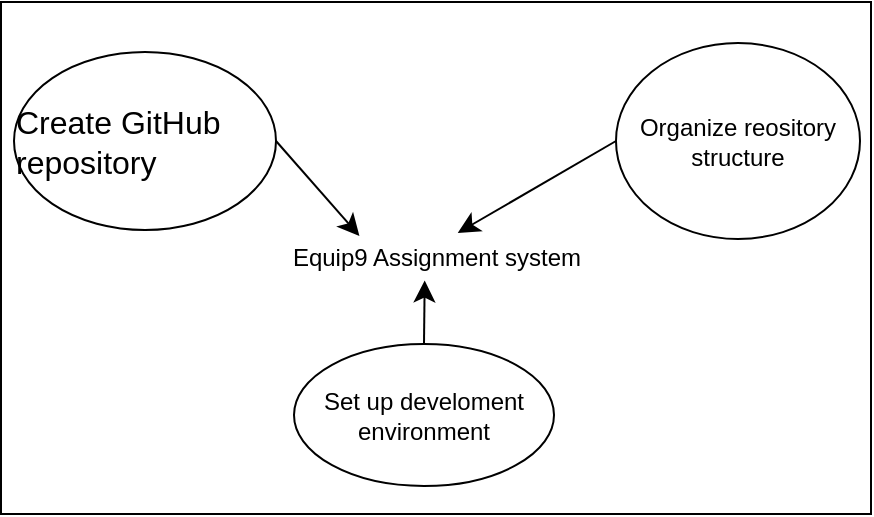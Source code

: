 <mxfile version="25.0.3">
  <diagram name="Page-1" id="CgNspkXvsqde1vR3tePX">
    <mxGraphModel dx="907" dy="634" grid="0" gridSize="10" guides="1" tooltips="1" connect="1" arrows="1" fold="1" page="0" pageScale="1" pageWidth="827" pageHeight="1169" math="0" shadow="0">
      <root>
        <mxCell id="0" />
        <mxCell id="1" parent="0" />
        <mxCell id="wrjsNRCDVgazvwfSSqCF-10" style="edgeStyle=none;curved=1;rounded=0;orthogonalLoop=1;jettySize=auto;html=1;fontSize=12;startSize=8;endSize=8;" edge="1" parent="1" source="wrjsNRCDVgazvwfSSqCF-2">
          <mxGeometry relative="1" as="geometry">
            <mxPoint x="153" y="223.857" as="targetPoint" />
          </mxGeometry>
        </mxCell>
        <mxCell id="wrjsNRCDVgazvwfSSqCF-2" value="Equip9 Assignment system" style="rounded=0;whiteSpace=wrap;html=1;" vertex="1" parent="1">
          <mxGeometry x="-64.5" y="84" width="435" height="256" as="geometry" />
        </mxCell>
        <mxCell id="wrjsNRCDVgazvwfSSqCF-3" value="&lt;div style=&quot;text-align: start;&quot;&gt;&lt;font size=&quot;3&quot;&gt;&lt;span style=&quot;-webkit-text-size-adjust: auto;&quot;&gt;Create GitHub repository&lt;/span&gt;&lt;/font&gt;&lt;/div&gt;" style="ellipse;whiteSpace=wrap;html=1;" vertex="1" parent="1">
          <mxGeometry x="-58" y="109" width="131" height="89" as="geometry" />
        </mxCell>
        <mxCell id="wrjsNRCDVgazvwfSSqCF-4" value="Organize reository structure" style="ellipse;whiteSpace=wrap;html=1;" vertex="1" parent="1">
          <mxGeometry x="243" y="104.5" width="122" height="98" as="geometry" />
        </mxCell>
        <mxCell id="wrjsNRCDVgazvwfSSqCF-9" style="edgeStyle=none;curved=1;rounded=0;orthogonalLoop=1;jettySize=auto;html=1;exitX=0.5;exitY=0;exitDx=0;exitDy=0;fontSize=12;startSize=8;endSize=8;" edge="1" parent="1" source="wrjsNRCDVgazvwfSSqCF-6" target="wrjsNRCDVgazvwfSSqCF-6">
          <mxGeometry relative="1" as="geometry">
            <mxPoint x="218" y="418.857" as="targetPoint" />
          </mxGeometry>
        </mxCell>
        <mxCell id="wrjsNRCDVgazvwfSSqCF-6" value="Set up develoment environment" style="ellipse;whiteSpace=wrap;html=1;" vertex="1" parent="1">
          <mxGeometry x="82" y="255" width="130" height="71" as="geometry" />
        </mxCell>
        <mxCell id="wrjsNRCDVgazvwfSSqCF-7" style="edgeStyle=none;curved=1;rounded=0;orthogonalLoop=1;jettySize=auto;html=1;exitX=1;exitY=0.5;exitDx=0;exitDy=0;entryX=0.412;entryY=0.457;entryDx=0;entryDy=0;entryPerimeter=0;fontSize=12;startSize=8;endSize=8;" edge="1" parent="1" source="wrjsNRCDVgazvwfSSqCF-3" target="wrjsNRCDVgazvwfSSqCF-2">
          <mxGeometry relative="1" as="geometry" />
        </mxCell>
        <mxCell id="wrjsNRCDVgazvwfSSqCF-8" style="edgeStyle=none;curved=1;rounded=0;orthogonalLoop=1;jettySize=auto;html=1;exitX=0;exitY=0.5;exitDx=0;exitDy=0;entryX=0.525;entryY=0.451;entryDx=0;entryDy=0;entryPerimeter=0;fontSize=12;startSize=8;endSize=8;" edge="1" parent="1" source="wrjsNRCDVgazvwfSSqCF-4" target="wrjsNRCDVgazvwfSSqCF-2">
          <mxGeometry relative="1" as="geometry" />
        </mxCell>
        <mxCell id="wrjsNRCDVgazvwfSSqCF-11" style="edgeStyle=none;curved=1;rounded=0;orthogonalLoop=1;jettySize=auto;html=1;entryX=0.5;entryY=1;entryDx=0;entryDy=0;fontSize=12;startSize=8;endSize=8;" edge="1" parent="1" source="wrjsNRCDVgazvwfSSqCF-6" target="wrjsNRCDVgazvwfSSqCF-6">
          <mxGeometry relative="1" as="geometry" />
        </mxCell>
        <mxCell id="wrjsNRCDVgazvwfSSqCF-14" style="edgeStyle=none;curved=1;rounded=0;orthogonalLoop=1;jettySize=auto;html=1;exitX=0.5;exitY=0;exitDx=0;exitDy=0;entryX=0.487;entryY=0.544;entryDx=0;entryDy=0;entryPerimeter=0;fontSize=12;startSize=8;endSize=8;" edge="1" parent="1" source="wrjsNRCDVgazvwfSSqCF-6" target="wrjsNRCDVgazvwfSSqCF-2">
          <mxGeometry relative="1" as="geometry" />
        </mxCell>
      </root>
    </mxGraphModel>
  </diagram>
</mxfile>
